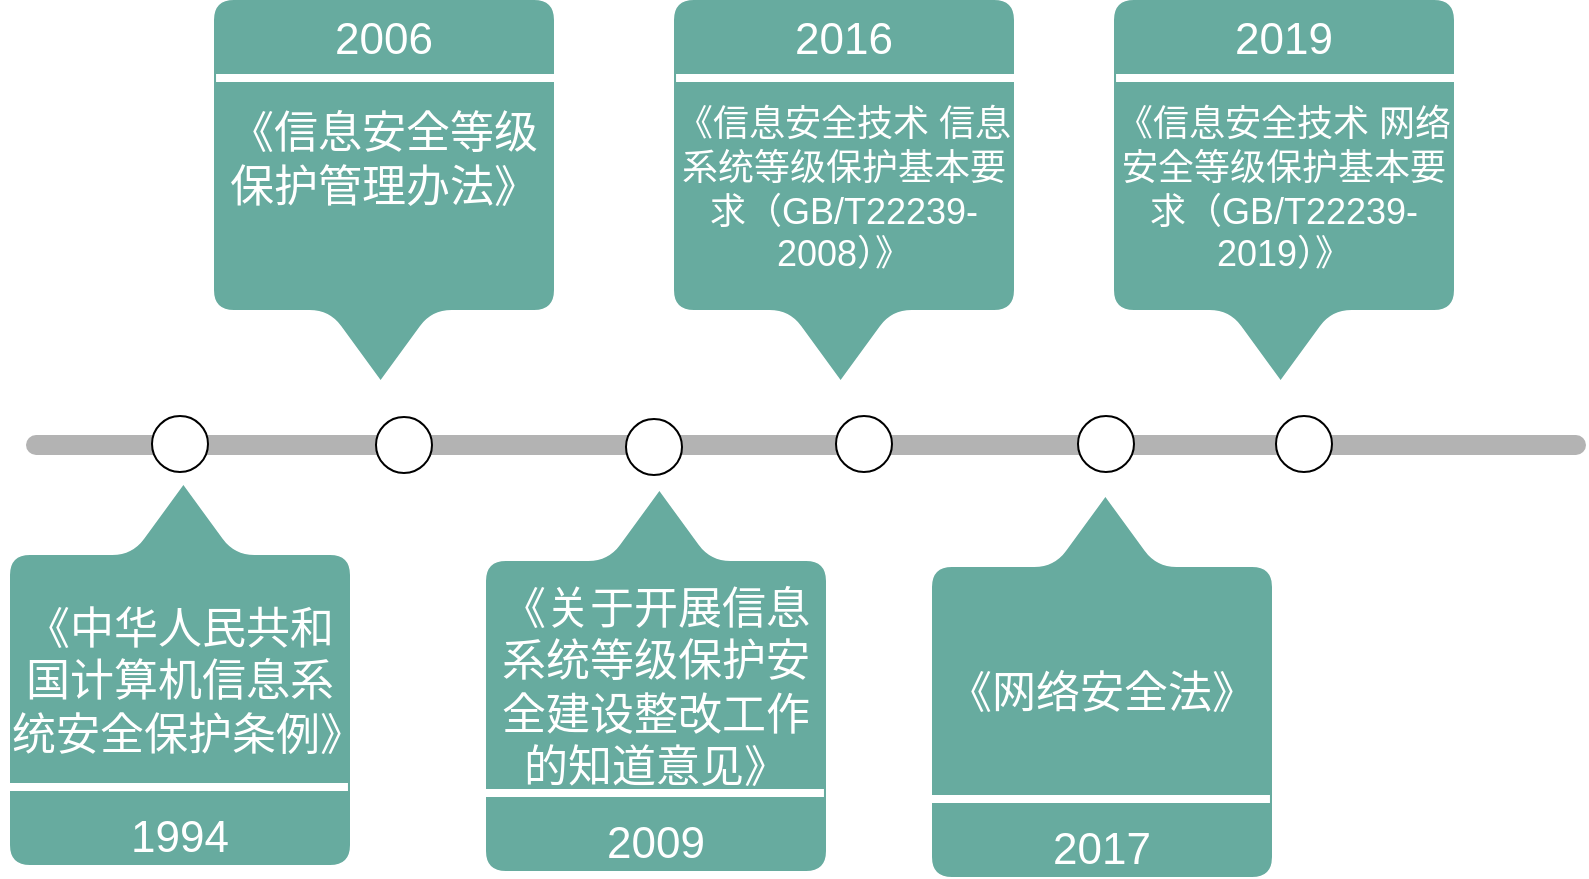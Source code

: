 <mxfile version="11.3.0" type="github" pages="1"><diagram id="_de4VQbh-to5GAkPM9Nm" name="Page-1"><mxGraphModel dx="1747" dy="1126" grid="0" gridSize="10" guides="1" tooltips="1" connect="1" arrows="1" fold="1" page="1" pageScale="1" pageWidth="827" pageHeight="1169" math="0" shadow="0"><root><mxCell id="0"/><mxCell id="1" parent="0"/><mxCell id="jkLFKygcSrWuQGa94Unq-1" value="" style="rounded=1;whiteSpace=wrap;html=1;strokeColor=none;fillColor=#B3B3B3;arcSize=50;" vertex="1" parent="1"><mxGeometry x="76" y="377.5" width="780" height="10" as="geometry"/></mxCell><mxCell id="jkLFKygcSrWuQGa94Unq-2" value="" style="shape=callout;whiteSpace=wrap;html=1;perimeter=calloutPerimeter;rounded=1;fillColor=#67AB9F;strokeColor=none;position2=0.49;size=35;position=0.34;base=51;" vertex="1" parent="1"><mxGeometry x="170" y="160" width="170" height="190" as="geometry"/></mxCell><mxCell id="jkLFKygcSrWuQGa94Unq-10" value="" style="html=1;exitX=0.006;exitY=0.205;exitDx=0;exitDy=0;exitPerimeter=0;entryX=1.012;entryY=0.205;entryDx=0;entryDy=0;entryPerimeter=0;strokeColor=#FFFFFF;strokeWidth=4;endArrow=none;endFill=0;" edge="1" parent="1" source="jkLFKygcSrWuQGa94Unq-2" target="jkLFKygcSrWuQGa94Unq-2"><mxGeometry width="50" height="50" relative="1" as="geometry"><mxPoint x="80" y="440" as="sourcePoint"/><mxPoint x="130" y="390" as="targetPoint"/></mxGeometry></mxCell><mxCell id="jkLFKygcSrWuQGa94Unq-11" value="&lt;font style=&quot;font-size: 22px&quot; color=&quot;#ffffff&quot;&gt;2006&lt;/font&gt;" style="text;html=1;strokeColor=none;fillColor=none;align=center;verticalAlign=middle;whiteSpace=wrap;rounded=0;" vertex="1" parent="1"><mxGeometry x="235" y="170" width="40" height="20" as="geometry"/></mxCell><mxCell id="jkLFKygcSrWuQGa94Unq-12" value="&lt;font style=&quot;font-size: 22px&quot; color=&quot;#ffffff&quot;&gt;《信息安全等级保护管理办法》&lt;/font&gt;" style="text;html=1;strokeColor=none;fillColor=none;align=center;verticalAlign=middle;whiteSpace=wrap;rounded=0;" vertex="1" parent="1"><mxGeometry x="170" y="230" width="170" height="20" as="geometry"/></mxCell><mxCell id="jkLFKygcSrWuQGa94Unq-13" value="" style="shape=callout;whiteSpace=wrap;html=1;perimeter=calloutPerimeter;rounded=1;fillColor=#67AB9F;strokeColor=none;position2=0.49;size=35;position=0.34;base=51;" vertex="1" parent="1"><mxGeometry x="400" y="160" width="170" height="190" as="geometry"/></mxCell><mxCell id="jkLFKygcSrWuQGa94Unq-14" value="" style="html=1;exitX=0.006;exitY=0.205;exitDx=0;exitDy=0;exitPerimeter=0;entryX=1.012;entryY=0.205;entryDx=0;entryDy=0;entryPerimeter=0;strokeColor=#FFFFFF;strokeWidth=4;endArrow=none;endFill=0;" edge="1" parent="1" source="jkLFKygcSrWuQGa94Unq-13" target="jkLFKygcSrWuQGa94Unq-13"><mxGeometry width="50" height="50" relative="1" as="geometry"><mxPoint x="310" y="440" as="sourcePoint"/><mxPoint x="360" y="390" as="targetPoint"/></mxGeometry></mxCell><mxCell id="jkLFKygcSrWuQGa94Unq-15" value="&lt;font style=&quot;font-size: 22px&quot; color=&quot;#ffffff&quot;&gt;2016&lt;/font&gt;" style="text;html=1;strokeColor=none;fillColor=none;align=center;verticalAlign=middle;whiteSpace=wrap;rounded=0;" vertex="1" parent="1"><mxGeometry x="465" y="170" width="40" height="20" as="geometry"/></mxCell><mxCell id="jkLFKygcSrWuQGa94Unq-16" value="&lt;font style=&quot;font-size: 18px&quot; color=&quot;#ffffff&quot;&gt;《信息安全技术 信息系统等级保护基本要求（GB/T22239-2008）》&lt;/font&gt;" style="text;html=1;strokeColor=none;fillColor=none;align=center;verticalAlign=middle;whiteSpace=wrap;rounded=0;" vertex="1" parent="1"><mxGeometry x="400" y="220" width="170" height="70" as="geometry"/></mxCell><mxCell id="jkLFKygcSrWuQGa94Unq-17" value="" style="shape=callout;whiteSpace=wrap;html=1;perimeter=calloutPerimeter;rounded=1;fillColor=#67AB9F;strokeColor=none;position2=0.49;size=35;position=0.34;base=51;" vertex="1" parent="1"><mxGeometry x="620" y="160" width="170" height="190" as="geometry"/></mxCell><mxCell id="jkLFKygcSrWuQGa94Unq-18" value="" style="html=1;exitX=0.006;exitY=0.205;exitDx=0;exitDy=0;exitPerimeter=0;entryX=1.012;entryY=0.205;entryDx=0;entryDy=0;entryPerimeter=0;strokeColor=#FFFFFF;strokeWidth=4;endArrow=none;endFill=0;" edge="1" parent="1" source="jkLFKygcSrWuQGa94Unq-17" target="jkLFKygcSrWuQGa94Unq-17"><mxGeometry width="50" height="50" relative="1" as="geometry"><mxPoint x="530" y="440" as="sourcePoint"/><mxPoint x="580" y="390" as="targetPoint"/></mxGeometry></mxCell><mxCell id="jkLFKygcSrWuQGa94Unq-19" value="&lt;font style=&quot;font-size: 22px&quot; color=&quot;#ffffff&quot;&gt;2019&lt;/font&gt;" style="text;html=1;strokeColor=none;fillColor=none;align=center;verticalAlign=middle;whiteSpace=wrap;rounded=0;" vertex="1" parent="1"><mxGeometry x="685" y="170" width="40" height="20" as="geometry"/></mxCell><mxCell id="jkLFKygcSrWuQGa94Unq-20" value="&lt;span style=&quot;color: rgb(255 , 255 , 255) ; font-size: 18px&quot;&gt;《信息安全技术 网络安全等级保护基本要求（GB/T22239-2019）》&lt;/span&gt;" style="text;html=1;strokeColor=none;fillColor=none;align=center;verticalAlign=middle;whiteSpace=wrap;rounded=0;" vertex="1" parent="1"><mxGeometry x="620" y="245" width="170" height="20" as="geometry"/></mxCell><mxCell id="jkLFKygcSrWuQGa94Unq-25" value="" style="shape=callout;whiteSpace=wrap;html=1;perimeter=calloutPerimeter;rounded=1;fillColor=#67AB9F;strokeColor=none;position2=0.49;size=35;position=0.34;base=51;rotation=180;" vertex="1" parent="1"><mxGeometry x="68" y="402.5" width="170" height="190" as="geometry"/></mxCell><mxCell id="jkLFKygcSrWuQGa94Unq-26" value="" style="html=1;exitX=0.006;exitY=0.205;exitDx=0;exitDy=0;exitPerimeter=0;entryX=1.012;entryY=0.205;entryDx=0;entryDy=0;entryPerimeter=0;strokeColor=#FFFFFF;strokeWidth=4;endArrow=none;endFill=0;" edge="1" parent="1" source="jkLFKygcSrWuQGa94Unq-25" target="jkLFKygcSrWuQGa94Unq-25"><mxGeometry width="50" height="50" relative="1" as="geometry"><mxPoint x="-22" y="682.5" as="sourcePoint"/><mxPoint x="28" y="632.5" as="targetPoint"/></mxGeometry></mxCell><mxCell id="jkLFKygcSrWuQGa94Unq-27" value="&lt;font style=&quot;font-size: 22px&quot; color=&quot;#ffffff&quot;&gt;1994&lt;/font&gt;" style="text;html=1;strokeColor=none;fillColor=none;align=center;verticalAlign=middle;whiteSpace=wrap;rounded=0;" vertex="1" parent="1"><mxGeometry x="133" y="568.5" width="40" height="20" as="geometry"/></mxCell><mxCell id="jkLFKygcSrWuQGa94Unq-28" value="&lt;font style=&quot;font-size: 22px&quot; color=&quot;#ffffff&quot;&gt;《中华人民共和国计算机信息系统安全保护条例》&lt;/font&gt;" style="text;html=1;strokeColor=none;fillColor=none;align=center;verticalAlign=middle;whiteSpace=wrap;rounded=0;" vertex="1" parent="1"><mxGeometry x="68" y="490.5" width="170" height="20" as="geometry"/></mxCell><mxCell id="jkLFKygcSrWuQGa94Unq-30" value="" style="shape=callout;whiteSpace=wrap;html=1;perimeter=calloutPerimeter;rounded=1;fillColor=#67AB9F;strokeColor=none;position2=0.49;size=35;position=0.34;base=51;rotation=180;" vertex="1" parent="1"><mxGeometry x="306" y="405.5" width="170" height="190" as="geometry"/></mxCell><mxCell id="jkLFKygcSrWuQGa94Unq-31" value="" style="html=1;exitX=0.006;exitY=0.205;exitDx=0;exitDy=0;exitPerimeter=0;entryX=1.012;entryY=0.205;entryDx=0;entryDy=0;entryPerimeter=0;strokeColor=#FFFFFF;strokeWidth=4;endArrow=none;endFill=0;" edge="1" parent="1" source="jkLFKygcSrWuQGa94Unq-30" target="jkLFKygcSrWuQGa94Unq-30"><mxGeometry width="50" height="50" relative="1" as="geometry"><mxPoint x="216" y="685.5" as="sourcePoint"/><mxPoint x="266" y="635.5" as="targetPoint"/></mxGeometry></mxCell><mxCell id="jkLFKygcSrWuQGa94Unq-32" value="&lt;font style=&quot;font-size: 22px&quot; color=&quot;#ffffff&quot;&gt;2009&lt;/font&gt;" style="text;html=1;strokeColor=none;fillColor=none;align=center;verticalAlign=middle;whiteSpace=wrap;rounded=0;" vertex="1" parent="1"><mxGeometry x="371" y="571.5" width="40" height="20" as="geometry"/></mxCell><mxCell id="jkLFKygcSrWuQGa94Unq-33" value="&lt;font style=&quot;font-size: 22px&quot; color=&quot;#ffffff&quot;&gt;《关于开展信息系统等级保护安全建设整改工作的知道意见》&lt;/font&gt;" style="text;html=1;strokeColor=none;fillColor=none;align=center;verticalAlign=middle;whiteSpace=wrap;rounded=0;" vertex="1" parent="1"><mxGeometry x="306" y="493.5" width="170" height="20" as="geometry"/></mxCell><mxCell id="jkLFKygcSrWuQGa94Unq-36" value="" style="shape=callout;whiteSpace=wrap;html=1;perimeter=calloutPerimeter;rounded=1;fillColor=#67AB9F;strokeColor=none;position2=0.49;size=35;position=0.34;base=51;rotation=180;" vertex="1" parent="1"><mxGeometry x="529" y="408.5" width="170" height="190" as="geometry"/></mxCell><mxCell id="jkLFKygcSrWuQGa94Unq-37" value="" style="html=1;exitX=0.006;exitY=0.205;exitDx=0;exitDy=0;exitPerimeter=0;entryX=1.012;entryY=0.205;entryDx=0;entryDy=0;entryPerimeter=0;strokeColor=#FFFFFF;strokeWidth=4;endArrow=none;endFill=0;" edge="1" parent="1" source="jkLFKygcSrWuQGa94Unq-36" target="jkLFKygcSrWuQGa94Unq-36"><mxGeometry width="50" height="50" relative="1" as="geometry"><mxPoint x="439" y="688.5" as="sourcePoint"/><mxPoint x="489" y="638.5" as="targetPoint"/></mxGeometry></mxCell><mxCell id="jkLFKygcSrWuQGa94Unq-38" value="&lt;font style=&quot;font-size: 22px&quot; color=&quot;#ffffff&quot;&gt;2017&lt;/font&gt;" style="text;html=1;strokeColor=none;fillColor=none;align=center;verticalAlign=middle;whiteSpace=wrap;rounded=0;" vertex="1" parent="1"><mxGeometry x="594" y="574.5" width="40" height="20" as="geometry"/></mxCell><mxCell id="jkLFKygcSrWuQGa94Unq-39" value="&lt;font style=&quot;font-size: 22px&quot; color=&quot;#ffffff&quot;&gt;《网络安全法》&lt;/font&gt;" style="text;html=1;strokeColor=none;fillColor=none;align=center;verticalAlign=middle;whiteSpace=wrap;rounded=0;" vertex="1" parent="1"><mxGeometry x="529" y="496.5" width="170" height="20" as="geometry"/></mxCell><mxCell id="jkLFKygcSrWuQGa94Unq-42" value="" style="ellipse;whiteSpace=wrap;html=1;aspect=fixed;rounded=1;strokeColor=#000000;fillColor=#FFFFFF;" vertex="1" parent="1"><mxGeometry x="139" y="368" width="28" height="28" as="geometry"/></mxCell><mxCell id="jkLFKygcSrWuQGa94Unq-43" value="" style="ellipse;whiteSpace=wrap;html=1;aspect=fixed;rounded=1;strokeColor=#000000;fillColor=#FFFFFF;" vertex="1" parent="1"><mxGeometry x="376" y="369.5" width="28" height="28" as="geometry"/></mxCell><mxCell id="jkLFKygcSrWuQGa94Unq-44" value="" style="ellipse;whiteSpace=wrap;html=1;aspect=fixed;rounded=1;strokeColor=#000000;fillColor=#FFFFFF;" vertex="1" parent="1"><mxGeometry x="481" y="368" width="28" height="28" as="geometry"/></mxCell><mxCell id="jkLFKygcSrWuQGa94Unq-45" value="" style="ellipse;whiteSpace=wrap;html=1;aspect=fixed;rounded=1;strokeColor=#000000;fillColor=#FFFFFF;" vertex="1" parent="1"><mxGeometry x="602" y="368" width="28" height="28" as="geometry"/></mxCell><mxCell id="jkLFKygcSrWuQGa94Unq-46" value="" style="ellipse;whiteSpace=wrap;html=1;aspect=fixed;rounded=1;strokeColor=#000000;fillColor=#FFFFFF;" vertex="1" parent="1"><mxGeometry x="701" y="368" width="28" height="28" as="geometry"/></mxCell><mxCell id="jkLFKygcSrWuQGa94Unq-50" value="" style="ellipse;whiteSpace=wrap;html=1;aspect=fixed;rounded=1;strokeColor=#000000;fillColor=#FFFFFF;" vertex="1" parent="1"><mxGeometry x="251" y="368.5" width="28" height="28" as="geometry"/></mxCell></root></mxGraphModel></diagram></mxfile>